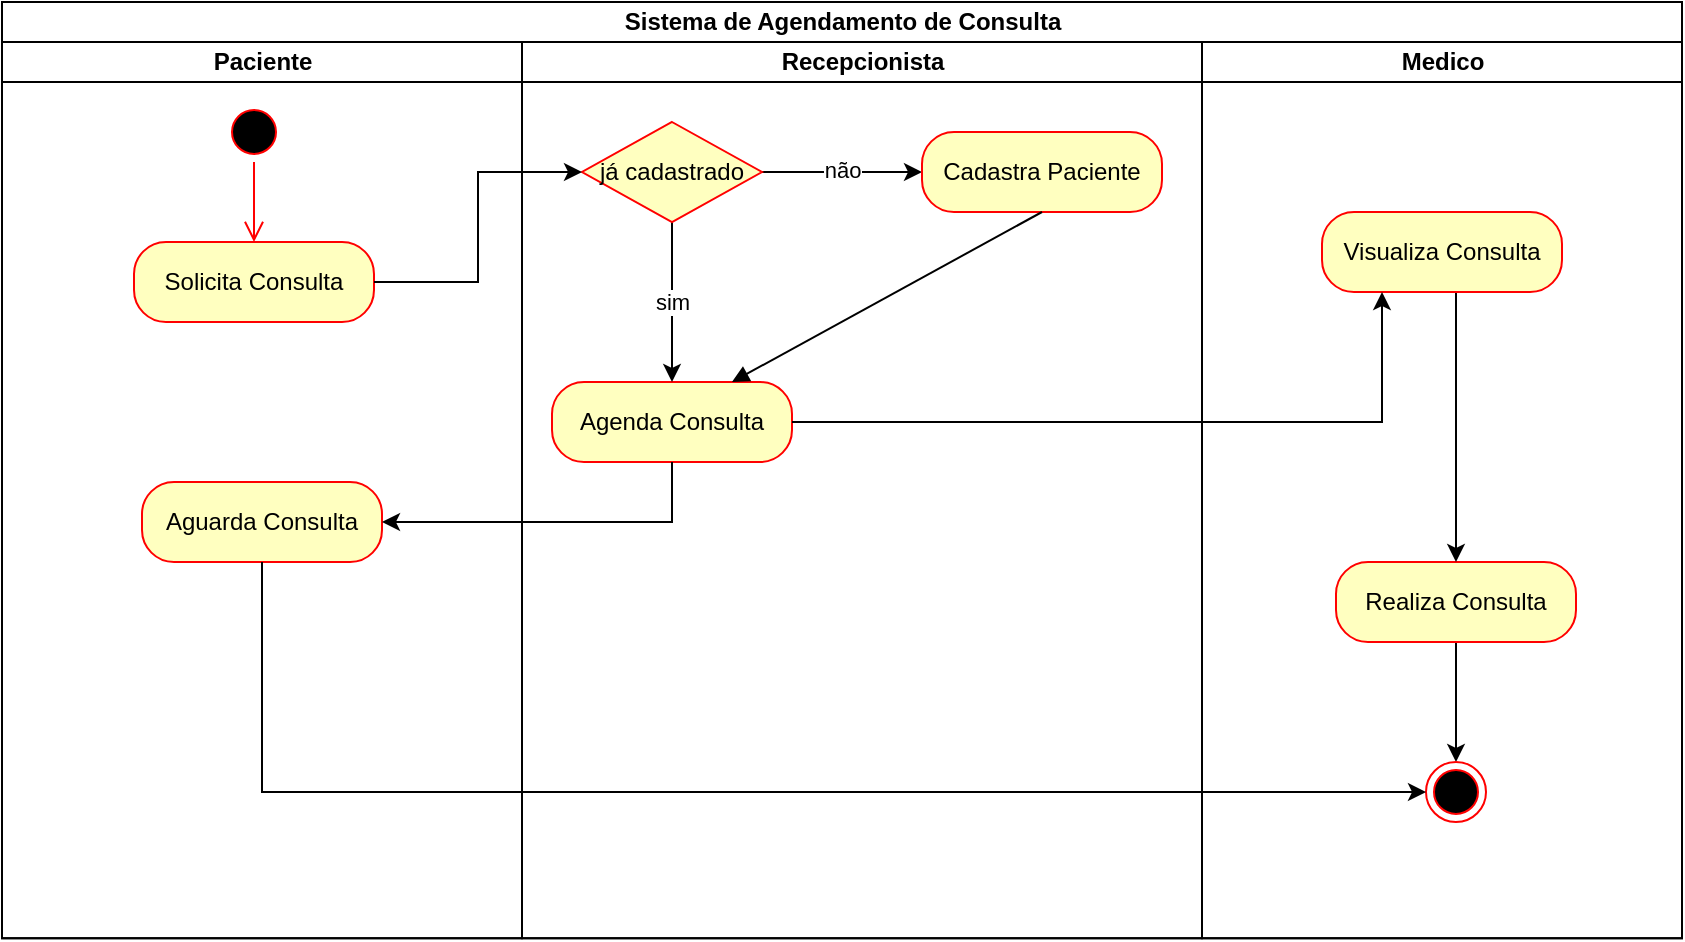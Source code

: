 <mxfile version="13.1.14" type="device"><diagram id="MltDcvICyytDoXgS4gsB" name="Page-1"><mxGraphModel dx="766" dy="523" grid="1" gridSize="10" guides="1" tooltips="1" connect="1" arrows="1" fold="1" page="1" pageScale="1" pageWidth="827" pageHeight="1169" math="0" shadow="0"><root><mxCell id="0"/><mxCell id="1" parent="0"/><mxCell id="fEoarmlSWMrvtzrIugMK-1" value="Sistema de Agendamento de Consulta" style="swimlane;html=1;childLayout=stackLayout;resizeParent=1;resizeParentMax=0;startSize=20;aspect=fixed;" vertex="1" parent="1"><mxGeometry x="40" y="60" width="840" height="468.09" as="geometry"/></mxCell><mxCell id="fEoarmlSWMrvtzrIugMK-2" value="Paciente" style="swimlane;html=1;startSize=20;" vertex="1" parent="fEoarmlSWMrvtzrIugMK-1"><mxGeometry y="20" width="260" height="448.09" as="geometry"/></mxCell><mxCell id="fEoarmlSWMrvtzrIugMK-5" value="" style="ellipse;html=1;shape=startState;fillColor=#000000;strokeColor=#ff0000;" vertex="1" parent="fEoarmlSWMrvtzrIugMK-2"><mxGeometry x="111" y="30" width="30" height="30" as="geometry"/></mxCell><mxCell id="fEoarmlSWMrvtzrIugMK-6" value="" style="edgeStyle=orthogonalEdgeStyle;html=1;verticalAlign=bottom;endArrow=open;endSize=8;strokeColor=#ff0000;entryX=0.5;entryY=0;entryDx=0;entryDy=0;" edge="1" source="fEoarmlSWMrvtzrIugMK-5" parent="fEoarmlSWMrvtzrIugMK-2" target="fEoarmlSWMrvtzrIugMK-7"><mxGeometry relative="1" as="geometry"><mxPoint x="126" y="120" as="targetPoint"/></mxGeometry></mxCell><mxCell id="fEoarmlSWMrvtzrIugMK-7" value="Solicita Consulta" style="rounded=1;whiteSpace=wrap;html=1;arcSize=40;fontColor=#000000;fillColor=#ffffc0;strokeColor=#ff0000;" vertex="1" parent="fEoarmlSWMrvtzrIugMK-2"><mxGeometry x="66" y="100" width="120" height="40" as="geometry"/></mxCell><mxCell id="fEoarmlSWMrvtzrIugMK-34" value="Aguarda Consulta" style="rounded=1;whiteSpace=wrap;html=1;arcSize=40;fontColor=#000000;fillColor=#ffffc0;strokeColor=#ff0000;" vertex="1" parent="fEoarmlSWMrvtzrIugMK-2"><mxGeometry x="70" y="220" width="120" height="40" as="geometry"/></mxCell><mxCell id="fEoarmlSWMrvtzrIugMK-3" value="Recepcionista" style="swimlane;html=1;startSize=20;" vertex="1" parent="fEoarmlSWMrvtzrIugMK-1"><mxGeometry x="260" y="20" width="340" height="448.09" as="geometry"/></mxCell><mxCell id="fEoarmlSWMrvtzrIugMK-19" style="edgeStyle=orthogonalEdgeStyle;rounded=0;orthogonalLoop=1;jettySize=auto;html=1;entryX=0;entryY=0.5;entryDx=0;entryDy=0;" edge="1" parent="fEoarmlSWMrvtzrIugMK-3" source="fEoarmlSWMrvtzrIugMK-15" target="fEoarmlSWMrvtzrIugMK-9"><mxGeometry relative="1" as="geometry"/></mxCell><mxCell id="fEoarmlSWMrvtzrIugMK-23" value="não" style="edgeLabel;html=1;align=center;verticalAlign=middle;resizable=0;points=[];" vertex="1" connectable="0" parent="fEoarmlSWMrvtzrIugMK-19"><mxGeometry y="1" relative="1" as="geometry"><mxPoint as="offset"/></mxGeometry></mxCell><mxCell id="fEoarmlSWMrvtzrIugMK-20" value="Agenda Consulta" style="rounded=1;whiteSpace=wrap;html=1;arcSize=40;fontColor=#000000;fillColor=#ffffc0;strokeColor=#ff0000;" vertex="1" parent="fEoarmlSWMrvtzrIugMK-3"><mxGeometry x="15" y="170" width="120" height="40" as="geometry"/></mxCell><mxCell id="fEoarmlSWMrvtzrIugMK-21" value="sim" style="edgeStyle=orthogonalEdgeStyle;rounded=0;orthogonalLoop=1;jettySize=auto;html=1;" edge="1" parent="fEoarmlSWMrvtzrIugMK-3" source="fEoarmlSWMrvtzrIugMK-15" target="fEoarmlSWMrvtzrIugMK-20"><mxGeometry relative="1" as="geometry"/></mxCell><mxCell id="fEoarmlSWMrvtzrIugMK-15" value="já cadastrado" style="rhombus;whiteSpace=wrap;html=1;fillColor=#ffffc0;strokeColor=#ff0000;" vertex="1" parent="fEoarmlSWMrvtzrIugMK-3"><mxGeometry x="30" y="40" width="90" height="50" as="geometry"/></mxCell><mxCell id="fEoarmlSWMrvtzrIugMK-9" value="Cadastra Paciente" style="rounded=1;whiteSpace=wrap;html=1;arcSize=40;fontColor=#000000;fillColor=#ffffc0;strokeColor=#ff0000;" vertex="1" parent="fEoarmlSWMrvtzrIugMK-3"><mxGeometry x="200" y="45" width="120" height="40" as="geometry"/></mxCell><mxCell id="fEoarmlSWMrvtzrIugMK-22" value="" style="html=1;verticalAlign=bottom;endArrow=block;exitX=0.5;exitY=1;exitDx=0;exitDy=0;entryX=0.75;entryY=0;entryDx=0;entryDy=0;" edge="1" parent="fEoarmlSWMrvtzrIugMK-3" source="fEoarmlSWMrvtzrIugMK-9" target="fEoarmlSWMrvtzrIugMK-20"><mxGeometry width="80" relative="1" as="geometry"><mxPoint y="250" as="sourcePoint"/><mxPoint x="80" y="250" as="targetPoint"/></mxGeometry></mxCell><mxCell id="fEoarmlSWMrvtzrIugMK-4" value="Medico" style="swimlane;html=1;startSize=20;" vertex="1" parent="fEoarmlSWMrvtzrIugMK-1"><mxGeometry x="600" y="20" width="240" height="448.09" as="geometry"/></mxCell><mxCell id="fEoarmlSWMrvtzrIugMK-40" style="edgeStyle=orthogonalEdgeStyle;rounded=0;orthogonalLoop=1;jettySize=auto;html=1;entryX=0.5;entryY=0;entryDx=0;entryDy=0;" edge="1" parent="fEoarmlSWMrvtzrIugMK-4" source="fEoarmlSWMrvtzrIugMK-36" target="fEoarmlSWMrvtzrIugMK-38"><mxGeometry relative="1" as="geometry"/></mxCell><mxCell id="fEoarmlSWMrvtzrIugMK-36" value="Realiza Consulta" style="rounded=1;whiteSpace=wrap;html=1;arcSize=40;fontColor=#000000;fillColor=#ffffc0;strokeColor=#ff0000;" vertex="1" parent="fEoarmlSWMrvtzrIugMK-4"><mxGeometry x="67" y="260" width="120" height="40" as="geometry"/></mxCell><mxCell id="fEoarmlSWMrvtzrIugMK-37" style="edgeStyle=orthogonalEdgeStyle;rounded=0;orthogonalLoop=1;jettySize=auto;html=1;entryX=0.5;entryY=0;entryDx=0;entryDy=0;" edge="1" parent="fEoarmlSWMrvtzrIugMK-4" source="fEoarmlSWMrvtzrIugMK-32" target="fEoarmlSWMrvtzrIugMK-36"><mxGeometry relative="1" as="geometry"><Array as="points"><mxPoint x="127" y="150"/><mxPoint x="127" y="150"/></Array></mxGeometry></mxCell><mxCell id="fEoarmlSWMrvtzrIugMK-32" value="Visualiza Consulta" style="rounded=1;whiteSpace=wrap;html=1;arcSize=40;fontColor=#000000;fillColor=#ffffc0;strokeColor=#ff0000;" vertex="1" parent="fEoarmlSWMrvtzrIugMK-4"><mxGeometry x="60" y="85" width="120" height="40" as="geometry"/></mxCell><mxCell id="fEoarmlSWMrvtzrIugMK-38" value="" style="ellipse;html=1;shape=endState;fillColor=#000000;strokeColor=#ff0000;" vertex="1" parent="fEoarmlSWMrvtzrIugMK-4"><mxGeometry x="112" y="360" width="30" height="30" as="geometry"/></mxCell><mxCell id="fEoarmlSWMrvtzrIugMK-18" style="edgeStyle=orthogonalEdgeStyle;rounded=0;orthogonalLoop=1;jettySize=auto;html=1;entryX=0;entryY=0.5;entryDx=0;entryDy=0;" edge="1" parent="fEoarmlSWMrvtzrIugMK-1" source="fEoarmlSWMrvtzrIugMK-7" target="fEoarmlSWMrvtzrIugMK-15"><mxGeometry relative="1" as="geometry"/></mxCell><mxCell id="fEoarmlSWMrvtzrIugMK-33" style="edgeStyle=orthogonalEdgeStyle;rounded=0;orthogonalLoop=1;jettySize=auto;html=1;entryX=0.25;entryY=1;entryDx=0;entryDy=0;" edge="1" parent="fEoarmlSWMrvtzrIugMK-1" source="fEoarmlSWMrvtzrIugMK-20" target="fEoarmlSWMrvtzrIugMK-32"><mxGeometry relative="1" as="geometry"><Array as="points"><mxPoint x="690" y="210"/></Array></mxGeometry></mxCell><mxCell id="fEoarmlSWMrvtzrIugMK-35" style="edgeStyle=orthogonalEdgeStyle;rounded=0;orthogonalLoop=1;jettySize=auto;html=1;entryX=1;entryY=0.5;entryDx=0;entryDy=0;" edge="1" parent="fEoarmlSWMrvtzrIugMK-1" source="fEoarmlSWMrvtzrIugMK-20" target="fEoarmlSWMrvtzrIugMK-34"><mxGeometry relative="1" as="geometry"><Array as="points"><mxPoint x="335" y="260"/></Array></mxGeometry></mxCell><mxCell id="fEoarmlSWMrvtzrIugMK-39" style="edgeStyle=orthogonalEdgeStyle;rounded=0;orthogonalLoop=1;jettySize=auto;html=1;entryX=0;entryY=0.5;entryDx=0;entryDy=0;" edge="1" parent="fEoarmlSWMrvtzrIugMK-1" source="fEoarmlSWMrvtzrIugMK-34" target="fEoarmlSWMrvtzrIugMK-38"><mxGeometry relative="1" as="geometry"><Array as="points"><mxPoint x="130" y="395"/></Array></mxGeometry></mxCell></root></mxGraphModel></diagram></mxfile>